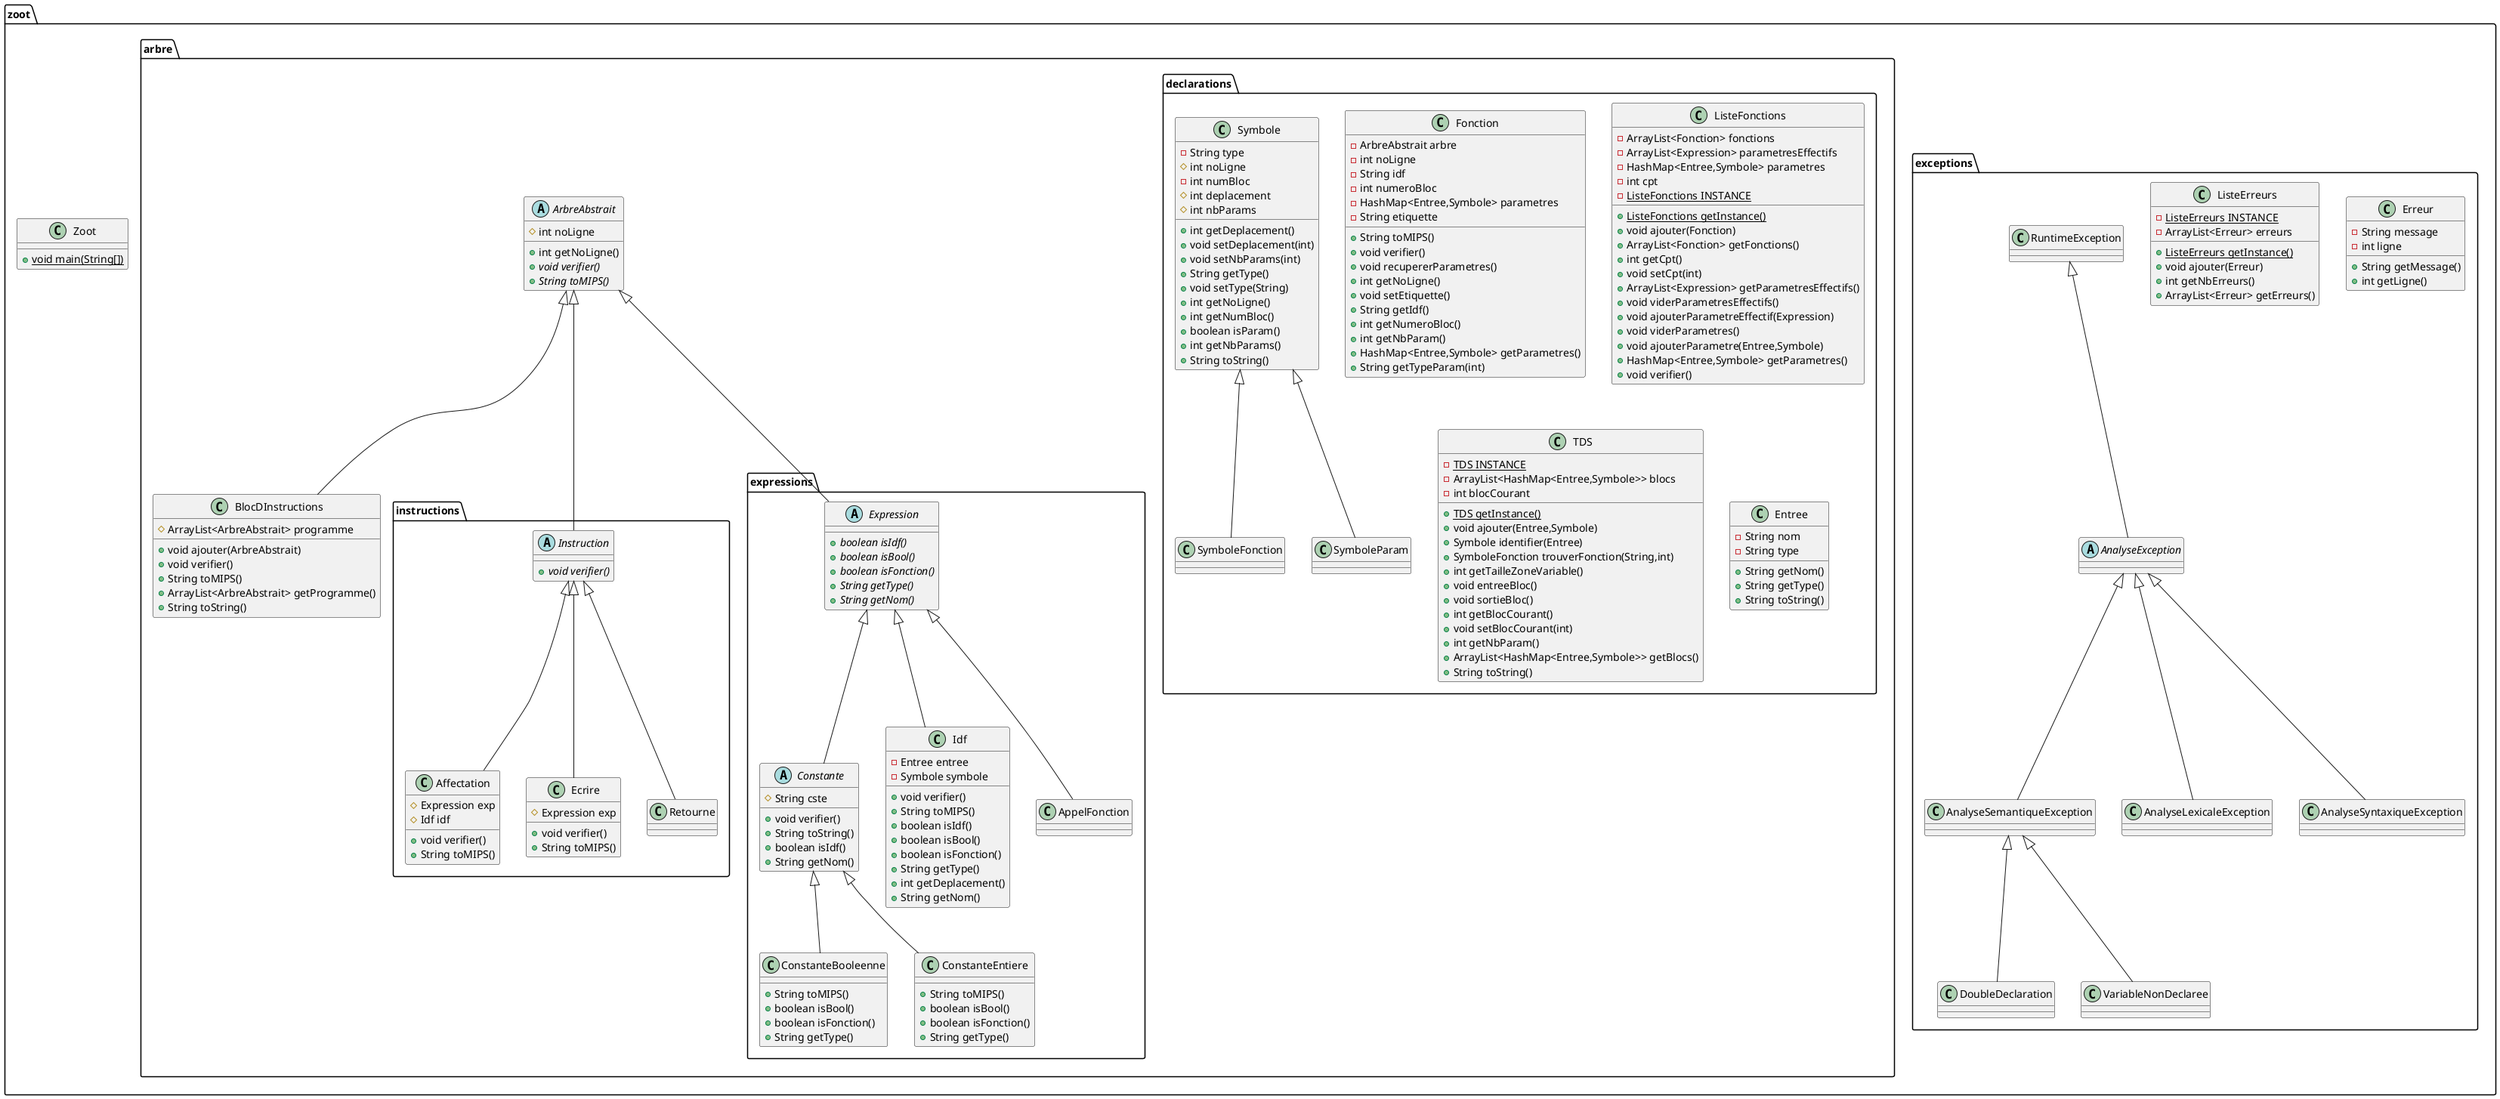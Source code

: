 @startuml
abstract class zoot.exceptions.AnalyseException {
}
class zoot.arbre.instructions.Affectation {
# Expression exp
# Idf idf
+ void verifier()
+ String toMIPS()
}
class zoot.arbre.declarations.Fonction {
- ArbreAbstrait arbre
- int noLigne
- String idf
- int numeroBloc
- HashMap<Entree,Symbole> parametres
- String etiquette
+ String toMIPS()
+ void verifier()
+ void recupererParametres()
+ int getNoLigne()
+ void setEtiquette()
+ String getIdf()
+ int getNumeroBloc()
+ int getNbParam()
+ HashMap<Entree,Symbole> getParametres()
+ String getTypeParam(int)
}
class zoot.exceptions.DoubleDeclaration {
}
abstract class zoot.arbre.instructions.Instruction {
+ {abstract}void verifier()
}
class zoot.exceptions.Erreur {
- String message
- int ligne
+ String getMessage()
+ int getLigne()
}
class zoot.exceptions.VariableNonDeclaree {
}
class zoot.exceptions.AnalyseSemantiqueException {
}
class zoot.arbre.BlocDInstructions {
# ArrayList<ArbreAbstrait> programme
+ void ajouter(ArbreAbstrait)
+ void verifier()
+ String toMIPS()
+ ArrayList<ArbreAbstrait> getProgramme()
+ String toString()
}
class zoot.exceptions.AnalyseLexicaleException {
}
class zoot.arbre.expressions.ConstanteBooleenne {
+ String toMIPS()
+ boolean isBool()
+ boolean isFonction()
+ String getType()
}
abstract class zoot.arbre.expressions.Expression {
+ {abstract}boolean isIdf()
+ {abstract}boolean isBool()
+ {abstract}boolean isFonction()
+ {abstract}String getType()
+ {abstract}String getNom()
}
class zoot.arbre.declarations.ListeFonctions {
- ArrayList<Fonction> fonctions
- ArrayList<Expression> parametresEffectifs
- HashMap<Entree,Symbole> parametres
- int cpt
- {static} ListeFonctions INSTANCE
+ {static} ListeFonctions getInstance()
+ void ajouter(Fonction)
+ ArrayList<Fonction> getFonctions()
+ int getCpt()
+ void setCpt(int)
+ ArrayList<Expression> getParametresEffectifs()
+ void viderParametresEffectifs()
+ void ajouterParametreEffectif(Expression)
+ void viderParametres()
+ void ajouterParametre(Entree,Symbole)
+ HashMap<Entree,Symbole> getParametres()
+ void verifier()
}
class zoot.arbre.instructions.Ecrire {
# Expression exp
+ void verifier()
+ String toMIPS()
}
class zoot.arbre.declarations.SymboleFonction {
}
class zoot.arbre.declarations.Symbole {
- String type
# int noLigne
- int numBloc
# int deplacement
# int nbParams
+ int getDeplacement()
+ void setDeplacement(int)
+ void setNbParams(int)
+ String getType()
+ void setType(String)
+ int getNoLigne()
+ int getNumBloc()
+ boolean isParam()
+ int getNbParams()
+ String toString()
}
abstract class zoot.arbre.expressions.Constante {
# String cste
+ void verifier()
+ String toString()
+ boolean isIdf()
+ String getNom()
}
class zoot.arbre.expressions.ConstanteEntiere {
+ String toMIPS()
+ boolean isBool()
+ boolean isFonction()
+ String getType()
}
class zoot.arbre.declarations.TDS {
- {static} TDS INSTANCE
- ArrayList<HashMap<Entree,Symbole>> blocs
- int blocCourant
+ {static} TDS getInstance()
+ void ajouter(Entree,Symbole)
+ Symbole identifier(Entree)
+ SymboleFonction trouverFonction(String,int)
+ int getTailleZoneVariable()
+ void entreeBloc()
+ void sortieBloc()
+ int getBlocCourant()
+ void setBlocCourant(int)
+ int getNbParam()
+ ArrayList<HashMap<Entree,Symbole>> getBlocs()
+ String toString()
}
class zoot.exceptions.AnalyseSyntaxiqueException {
}
abstract class zoot.arbre.ArbreAbstrait {
# int noLigne
+ int getNoLigne()
+ {abstract}void verifier()
+ {abstract}String toMIPS()
}
class zoot.Zoot {
+ {static} void main(String[])
}
class zoot.arbre.expressions.Idf {
- Entree entree
- Symbole symbole
+ void verifier()
+ String toMIPS()
+ boolean isIdf()
+ boolean isBool()
+ boolean isFonction()
+ String getType()
+ int getDeplacement()
+ String getNom()
}
class zoot.exceptions.ListeErreurs {
- {static} ListeErreurs INSTANCE
- ArrayList<Erreur> erreurs
+ {static} ListeErreurs getInstance()
+ void ajouter(Erreur)
+ int getNbErreurs()
+ ArrayList<Erreur> getErreurs()
}
class zoot.arbre.declarations.Entree {
- String nom
- String type
+ String getNom()
+ String getType()
+ String toString()
}


zoot.exceptions.RuntimeException <|-- zoot.exceptions.AnalyseException
zoot.arbre.instructions.Instruction <|-- zoot.arbre.instructions.Affectation
zoot.exceptions.AnalyseSemantiqueException <|-- zoot.exceptions.DoubleDeclaration
zoot.arbre.ArbreAbstrait <|-- zoot.arbre.instructions.Instruction
zoot.exceptions.AnalyseSemantiqueException <|-- zoot.exceptions.VariableNonDeclaree
zoot.exceptions.AnalyseException <|-- zoot.exceptions.AnalyseSemantiqueException
zoot.arbre.ArbreAbstrait <|-- zoot.arbre.BlocDInstructions
zoot.exceptions.AnalyseException <|-- zoot.exceptions.AnalyseLexicaleException
zoot.arbre.expressions.Constante <|-- zoot.arbre.expressions.ConstanteBooleenne
zoot.arbre.ArbreAbstrait <|-- zoot.arbre.expressions.Expression
zoot.arbre.instructions.Instruction <|-- zoot.arbre.instructions.Retourne
zoot.arbre.declarations.Symbole <|-- zoot.arbre.declarations.SymboleParam
zoot.arbre.expressions.Expression <|-- zoot.arbre.expressions.AppelFonction
zoot.arbre.instructions.Instruction <|-- zoot.arbre.instructions.Ecrire
zoot.arbre.declarations.Symbole <|-- zoot.arbre.declarations.SymboleFonction
zoot.arbre.expressions.Expression <|-- zoot.arbre.expressions.Constante
zoot.arbre.expressions.Constante <|-- zoot.arbre.expressions.ConstanteEntiere
zoot.exceptions.AnalyseException <|-- zoot.exceptions.AnalyseSyntaxiqueException
zoot.arbre.expressions.Expression <|-- zoot.arbre.expressions.Idf
@enduml
